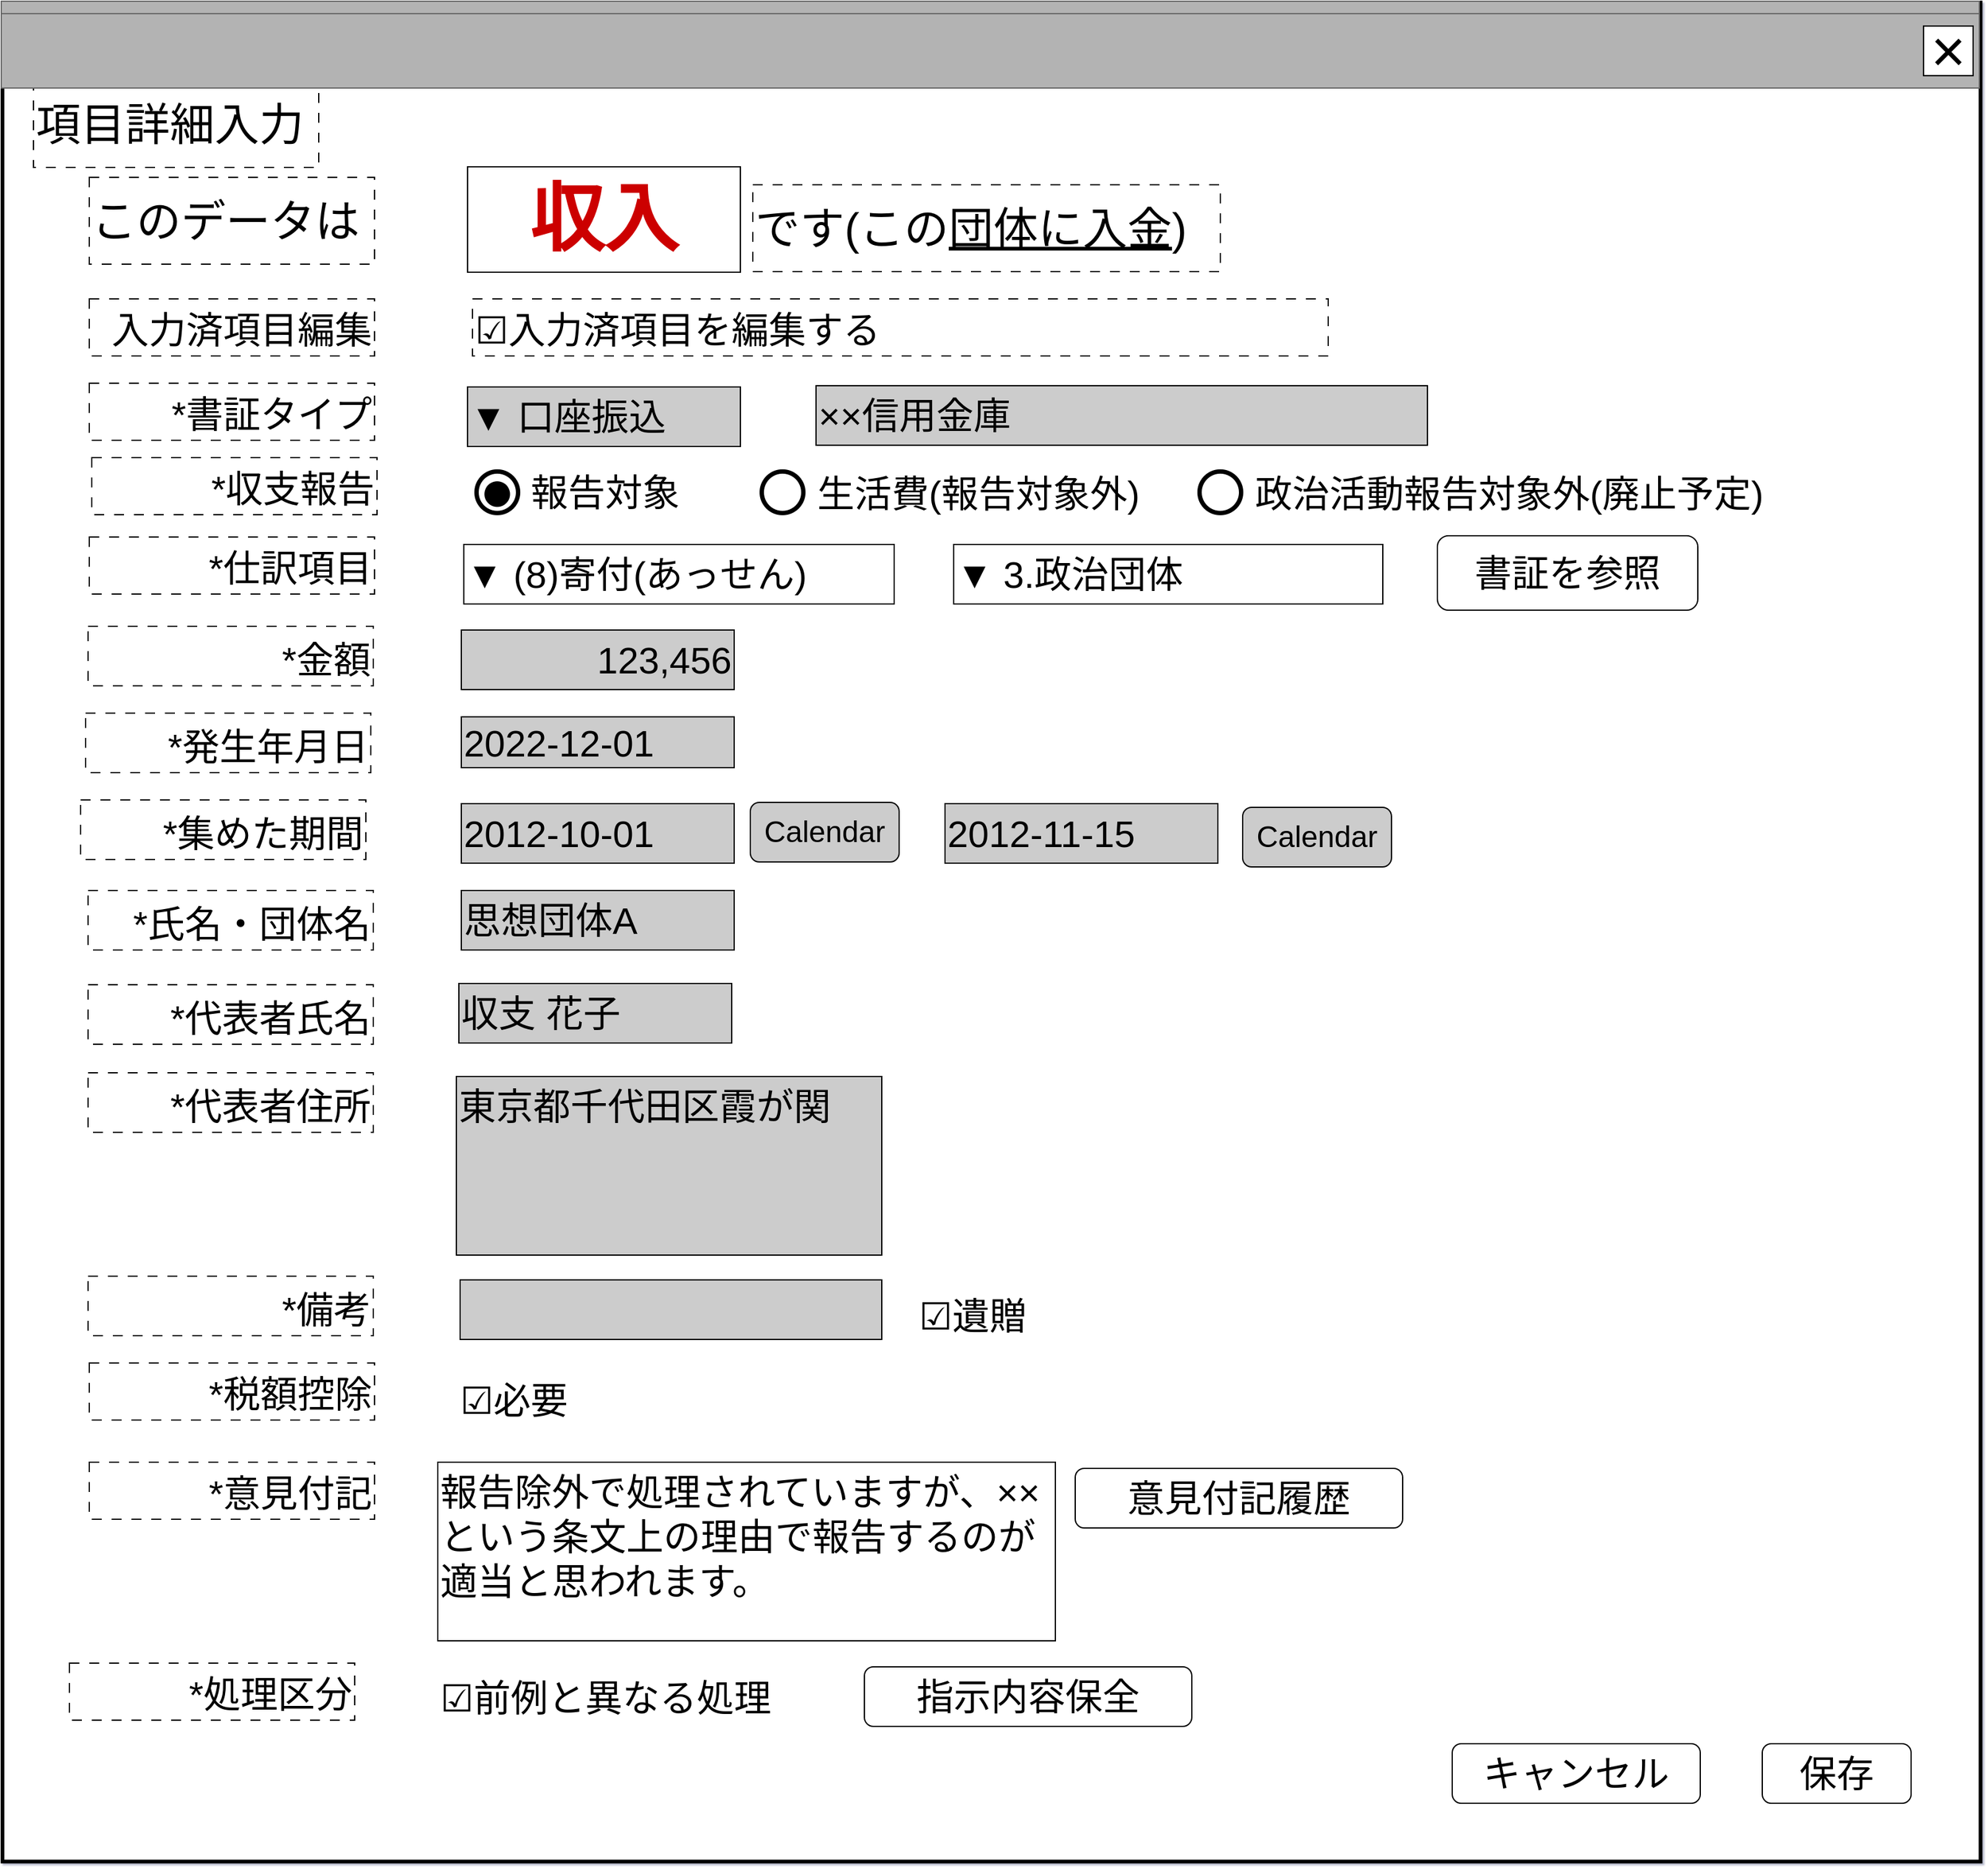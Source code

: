 <mxfile version="23.0.2" type="device">
  <diagram name="ページ1" id="LE8fIzdrHe0wcv1LTvfw">
    <mxGraphModel dx="2474" dy="1480" grid="1" gridSize="10" guides="1" tooltips="1" connect="1" arrows="1" fold="1" page="1" pageScale="1" pageWidth="1600" pageHeight="1200" math="0" shadow="1">
      <root>
        <mxCell id="0" />
        <mxCell id="cFaB45KztUIKXS-_cTrr-4" value="背景" style="locked=1;" parent="0" visible="0" />
        <mxCell id="cFaB45KztUIKXS-_cTrr-5" value="" style="rounded=0;whiteSpace=wrap;html=1;strokeWidth=3;" parent="cFaB45KztUIKXS-_cTrr-4" vertex="1">
          <mxGeometry x="1" y="1" width="1595" height="1180" as="geometry" />
        </mxCell>
        <mxCell id="cFaB45KztUIKXS-_cTrr-6" value="" style="rounded=0;whiteSpace=wrap;html=1;fillColor=#B3B3B3;fontColor=#333333;strokeColor=#666666;" parent="cFaB45KztUIKXS-_cTrr-4" vertex="1">
          <mxGeometry width="1595" height="60" as="geometry" />
        </mxCell>
        <mxCell id="cFaB45KztUIKXS-_cTrr-7" value="&lt;font style=&quot;font-size: 48px;&quot;&gt;×&lt;/font&gt;" style="rounded=0;whiteSpace=wrap;html=1;" parent="cFaB45KztUIKXS-_cTrr-4" vertex="1">
          <mxGeometry x="1550" y="10" width="40" height="40" as="geometry" />
        </mxCell>
        <mxCell id="cFaB45KztUIKXS-_cTrr-8" value="" style="rounded=0;whiteSpace=wrap;html=1;" parent="cFaB45KztUIKXS-_cTrr-4" vertex="1">
          <mxGeometry x="830" y="670" width="120" height="60" as="geometry" />
        </mxCell>
        <mxCell id="cFaB45KztUIKXS-_cTrr-9" value="ウインドウ" style="locked=1;" parent="0" />
        <mxCell id="cFaB45KztUIKXS-_cTrr-10" value="" style="rounded=0;whiteSpace=wrap;html=1;strokeWidth=3;" parent="cFaB45KztUIKXS-_cTrr-9" vertex="1">
          <mxGeometry x="1" y="1" width="1595" height="1499" as="geometry" />
        </mxCell>
        <mxCell id="cFaB45KztUIKXS-_cTrr-11" value="" style="rounded=0;whiteSpace=wrap;html=1;fillColor=#B3B3B3;fontColor=#333333;strokeColor=#666666;" parent="cFaB45KztUIKXS-_cTrr-9" vertex="1">
          <mxGeometry width="1595" height="60" as="geometry" />
        </mxCell>
        <mxCell id="cFaB45KztUIKXS-_cTrr-12" value="&lt;font style=&quot;font-size: 48px;&quot;&gt;×&lt;/font&gt;" style="rounded=0;whiteSpace=wrap;html=1;" parent="cFaB45KztUIKXS-_cTrr-9" vertex="1">
          <mxGeometry x="1550" y="10" width="40" height="40" as="geometry" />
        </mxCell>
        <mxCell id="cFaB45KztUIKXS-_cTrr-14" value="画面" style="" parent="0" />
        <mxCell id="bkQitDRXs5g6DSLi2g_j-0" value="&lt;font style=&quot;font-size: 30px;&quot;&gt;書証を参照&lt;/font&gt;" style="rounded=1;whiteSpace=wrap;html=1;" parent="cFaB45KztUIKXS-_cTrr-14" vertex="1">
          <mxGeometry x="1158" y="431" width="210" height="60" as="geometry" />
        </mxCell>
        <mxCell id="bkQitDRXs5g6DSLi2g_j-1" value="&lt;div style=&quot;&quot;&gt;&lt;span style=&quot;background-color: initial;&quot;&gt;&lt;font style=&quot;font-size: 30px;&quot;&gt;123,456&lt;/font&gt;&lt;/span&gt;&lt;/div&gt;" style="rounded=0;whiteSpace=wrap;html=1;align=right;fillColor=#CCCCCC;" parent="cFaB45KztUIKXS-_cTrr-14" vertex="1">
          <mxGeometry x="371" y="507" width="220" height="48" as="geometry" />
        </mxCell>
        <mxCell id="bkQitDRXs5g6DSLi2g_j-2" value="&lt;div style=&quot;&quot;&gt;&lt;span style=&quot;background-color: initial;&quot;&gt;&lt;font style=&quot;font-size: 30px;&quot;&gt;*金額&lt;/font&gt;&lt;/span&gt;&lt;/div&gt;" style="rounded=0;whiteSpace=wrap;html=1;align=right;dashed=1;dashPattern=8 8;verticalAlign=bottom;" parent="cFaB45KztUIKXS-_cTrr-14" vertex="1">
          <mxGeometry x="70" y="504" width="230" height="48" as="geometry" />
        </mxCell>
        <mxCell id="bkQitDRXs5g6DSLi2g_j-4" value="&lt;div style=&quot;&quot;&gt;&lt;font style=&quot;font-size: 30px;&quot;&gt;*収支報告&lt;/font&gt;&lt;/div&gt;" style="rounded=0;whiteSpace=wrap;html=1;align=right;dashed=1;dashPattern=8 8;verticalAlign=bottom;" parent="cFaB45KztUIKXS-_cTrr-14" vertex="1">
          <mxGeometry x="73" y="368" width="230" height="46" as="geometry" />
        </mxCell>
        <mxCell id="bkQitDRXs5g6DSLi2g_j-5" value="&lt;div style=&quot;&quot;&gt;&lt;span style=&quot;background-color: initial;&quot;&gt;&lt;font style=&quot;font-size: 30px;&quot;&gt;思想団体A&lt;/font&gt;&lt;/span&gt;&lt;/div&gt;" style="rounded=0;whiteSpace=wrap;html=1;align=left;fillColor=#CCCCCC;" parent="cFaB45KztUIKXS-_cTrr-14" vertex="1">
          <mxGeometry x="371" y="717" width="220" height="48" as="geometry" />
        </mxCell>
        <mxCell id="bkQitDRXs5g6DSLi2g_j-6" value="&lt;div style=&quot;font-size: 30px;&quot;&gt;&lt;span style=&quot;background-color: initial;&quot;&gt;*氏名・&lt;/span&gt;&lt;span style=&quot;background-color: initial;&quot;&gt;団体名&lt;/span&gt;&lt;/div&gt;" style="rounded=0;whiteSpace=wrap;html=1;align=right;dashed=1;dashPattern=8 8;verticalAlign=bottom;" parent="cFaB45KztUIKXS-_cTrr-14" vertex="1">
          <mxGeometry x="70" y="717" width="230" height="48" as="geometry" />
        </mxCell>
        <mxCell id="bkQitDRXs5g6DSLi2g_j-8" value="&lt;div style=&quot;&quot;&gt;&lt;span style=&quot;font-size: 36px;&quot;&gt;このデータは&lt;/span&gt;&lt;/div&gt;" style="rounded=0;whiteSpace=wrap;html=1;align=left;dashed=1;dashPattern=8 8;" parent="cFaB45KztUIKXS-_cTrr-14" vertex="1">
          <mxGeometry x="71" y="142" width="230" height="70" as="geometry" />
        </mxCell>
        <mxCell id="bkQitDRXs5g6DSLi2g_j-9" value="&lt;font style=&quot;font-size: 60px;&quot; color=&quot;#cc0000&quot;&gt;&lt;b&gt;収入&lt;/b&gt;&lt;/font&gt;" style="rounded=0;whiteSpace=wrap;html=1;align=center;verticalAlign=middle;" parent="cFaB45KztUIKXS-_cTrr-14" vertex="1">
          <mxGeometry x="376" y="133.5" width="220" height="85" as="geometry" />
        </mxCell>
        <mxCell id="bkQitDRXs5g6DSLi2g_j-10" value="&lt;div style=&quot;&quot;&gt;&lt;span style=&quot;font-size: 36px;&quot;&gt;です(この&lt;u&gt;団体に入金&lt;/u&gt;)&lt;/span&gt;&lt;/div&gt;" style="rounded=0;whiteSpace=wrap;html=1;align=left;dashed=1;dashPattern=8 8;" parent="cFaB45KztUIKXS-_cTrr-14" vertex="1">
          <mxGeometry x="606" y="148" width="377" height="70" as="geometry" />
        </mxCell>
        <mxCell id="bkQitDRXs5g6DSLi2g_j-16" value="&lt;font style=&quot;font-size: 30px;&quot;&gt;*書証タイプ&lt;/font&gt;" style="rounded=0;whiteSpace=wrap;html=1;align=right;dashed=1;dashPattern=8 8;verticalAlign=bottom;" parent="cFaB45KztUIKXS-_cTrr-14" vertex="1">
          <mxGeometry x="71" y="308" width="230" height="46" as="geometry" />
        </mxCell>
        <mxCell id="bkQitDRXs5g6DSLi2g_j-17" value="&lt;div style=&quot;&quot;&gt;&lt;font style=&quot;font-size: 30px;&quot;&gt;▼ 口座振込&lt;/font&gt;&lt;/div&gt;" style="rounded=0;whiteSpace=wrap;html=1;align=left;fillColor=#CCCCCC;" parent="cFaB45KztUIKXS-_cTrr-14" vertex="1">
          <mxGeometry x="376" y="311" width="220" height="48" as="geometry" />
        </mxCell>
        <mxCell id="bkQitDRXs5g6DSLi2g_j-18" value="&lt;div style=&quot;&quot;&gt;&lt;span style=&quot;background-color: initial;&quot;&gt;&lt;font style=&quot;font-size: 30px;&quot;&gt;収支 花子&lt;/font&gt;&lt;/span&gt;&lt;/div&gt;" style="rounded=0;whiteSpace=wrap;html=1;align=left;fillColor=#CCCCCC;" parent="cFaB45KztUIKXS-_cTrr-14" vertex="1">
          <mxGeometry x="369" y="792" width="220" height="48" as="geometry" />
        </mxCell>
        <mxCell id="bkQitDRXs5g6DSLi2g_j-19" value="&lt;div style=&quot;&quot;&gt;&lt;span style=&quot;background-color: initial;&quot;&gt;&lt;font style=&quot;font-size: 30px;&quot;&gt;*代表者氏名&lt;/font&gt;&lt;/span&gt;&lt;/div&gt;" style="rounded=0;whiteSpace=wrap;html=1;align=right;dashed=1;dashPattern=8 8;verticalAlign=bottom;" parent="cFaB45KztUIKXS-_cTrr-14" vertex="1">
          <mxGeometry x="70" y="793" width="230" height="48" as="geometry" />
        </mxCell>
        <mxCell id="bkQitDRXs5g6DSLi2g_j-20" value="&lt;div style=&quot;&quot;&gt;&lt;span style=&quot;background-color: initial;&quot;&gt;&lt;font style=&quot;font-size: 30px;&quot;&gt;東京都千代田区霞が関&lt;/font&gt;&lt;/span&gt;&lt;/div&gt;" style="rounded=0;whiteSpace=wrap;html=1;align=left;verticalAlign=top;fillColor=#CCCCCC;" parent="cFaB45KztUIKXS-_cTrr-14" vertex="1">
          <mxGeometry x="367" y="867" width="343" height="144" as="geometry" />
        </mxCell>
        <mxCell id="bkQitDRXs5g6DSLi2g_j-21" value="&lt;div style=&quot;&quot;&gt;&lt;font style=&quot;font-size: 30px;&quot;&gt;*代表者住所&lt;/font&gt;&lt;/div&gt;" style="rounded=0;whiteSpace=wrap;html=1;align=right;dashed=1;dashPattern=8 8;verticalAlign=bottom;" parent="cFaB45KztUIKXS-_cTrr-14" vertex="1">
          <mxGeometry x="70" y="864" width="230" height="48" as="geometry" />
        </mxCell>
        <mxCell id="bkQitDRXs5g6DSLi2g_j-22" value="&lt;font style=&quot;font-size: 84px;&quot;&gt;○&lt;/font&gt;" style="text;html=1;strokeColor=none;fillColor=none;align=center;verticalAlign=middle;whiteSpace=wrap;rounded=0;fontSize=60;" parent="cFaB45KztUIKXS-_cTrr-14" vertex="1">
          <mxGeometry x="370" y="377" width="60" height="30" as="geometry" />
        </mxCell>
        <mxCell id="bkQitDRXs5g6DSLi2g_j-23" value="&lt;font style=&quot;font-size: 48px;&quot;&gt;●&lt;/font&gt;" style="text;html=1;strokeColor=none;fillColor=none;align=center;verticalAlign=middle;whiteSpace=wrap;rounded=0;fontSize=48;" parent="cFaB45KztUIKXS-_cTrr-14" vertex="1">
          <mxGeometry x="370" y="379" width="60" height="30" as="geometry" />
        </mxCell>
        <mxCell id="bkQitDRXs5g6DSLi2g_j-24" value="&lt;font style=&quot;font-size: 30px;&quot;&gt;報告対象&lt;/font&gt;" style="text;html=1;strokeColor=none;fillColor=none;align=left;verticalAlign=middle;whiteSpace=wrap;rounded=0;" parent="cFaB45KztUIKXS-_cTrr-14" vertex="1">
          <mxGeometry x="425" y="366" width="275" height="60" as="geometry" />
        </mxCell>
        <mxCell id="bkQitDRXs5g6DSLi2g_j-25" value="&lt;font style=&quot;font-size: 84px;&quot;&gt;○&lt;/font&gt;" style="text;html=1;strokeColor=none;fillColor=none;align=center;verticalAlign=middle;whiteSpace=wrap;rounded=0;fontSize=60;" parent="cFaB45KztUIKXS-_cTrr-14" vertex="1">
          <mxGeometry x="600" y="377" width="60" height="30" as="geometry" />
        </mxCell>
        <mxCell id="bkQitDRXs5g6DSLi2g_j-27" value="&lt;font style=&quot;font-size: 30px;&quot;&gt;生活費(報告対象外)&lt;/font&gt;" style="text;html=1;strokeColor=none;fillColor=none;align=left;verticalAlign=middle;whiteSpace=wrap;rounded=0;" parent="cFaB45KztUIKXS-_cTrr-14" vertex="1">
          <mxGeometry x="656" y="367" width="275" height="60" as="geometry" />
        </mxCell>
        <mxCell id="bkQitDRXs5g6DSLi2g_j-28" value="&lt;font style=&quot;font-size: 30px;&quot;&gt;*仕訳項目&lt;/font&gt;" style="rounded=0;whiteSpace=wrap;html=1;align=right;dashed=1;dashPattern=8 8;verticalAlign=bottom;" parent="cFaB45KztUIKXS-_cTrr-14" vertex="1">
          <mxGeometry x="71" y="432" width="230" height="46" as="geometry" />
        </mxCell>
        <mxCell id="bkQitDRXs5g6DSLi2g_j-29" value="&lt;div style=&quot;&quot;&gt;&lt;font style=&quot;font-size: 30px;&quot;&gt;▼ (8)寄付(あっせん)&lt;/font&gt;&lt;/div&gt;" style="rounded=0;whiteSpace=wrap;html=1;align=left;" parent="cFaB45KztUIKXS-_cTrr-14" vertex="1">
          <mxGeometry x="373" y="438" width="347" height="48" as="geometry" />
        </mxCell>
        <mxCell id="bkQitDRXs5g6DSLi2g_j-30" value="&lt;div style=&quot;&quot;&gt;&lt;font style=&quot;font-size: 30px;&quot;&gt;▼ 3.政治団体&lt;/font&gt;&lt;/div&gt;" style="rounded=0;whiteSpace=wrap;html=1;align=left;" parent="cFaB45KztUIKXS-_cTrr-14" vertex="1">
          <mxGeometry x="768" y="438" width="346" height="48" as="geometry" />
        </mxCell>
        <mxCell id="bkQitDRXs5g6DSLi2g_j-32" value="&lt;div style=&quot;&quot;&gt;&lt;span style=&quot;background-color: initial;&quot;&gt;&lt;font style=&quot;font-size: 30px;&quot;&gt;2022-12-01&lt;/font&gt;&lt;/span&gt;&lt;/div&gt;" style="rounded=0;whiteSpace=wrap;html=1;align=left;fillColor=#CCCCCC;" parent="cFaB45KztUIKXS-_cTrr-14" vertex="1">
          <mxGeometry x="371" y="577" width="220" height="41" as="geometry" />
        </mxCell>
        <mxCell id="bkQitDRXs5g6DSLi2g_j-33" value="&lt;div style=&quot;&quot;&gt;&lt;font style=&quot;font-size: 30px;&quot;&gt;*発生年月日&lt;/font&gt;&lt;/div&gt;" style="rounded=0;whiteSpace=wrap;html=1;align=right;dashed=1;dashPattern=8 8;verticalAlign=bottom;" parent="cFaB45KztUIKXS-_cTrr-14" vertex="1">
          <mxGeometry x="68" y="574" width="230" height="48" as="geometry" />
        </mxCell>
        <mxCell id="bkQitDRXs5g6DSLi2g_j-34" value="&lt;div style=&quot;&quot;&gt;&lt;br&gt;&lt;/div&gt;" style="rounded=0;whiteSpace=wrap;html=1;align=left;verticalAlign=top;fillColor=#CCCCCC;" parent="cFaB45KztUIKXS-_cTrr-14" vertex="1">
          <mxGeometry x="370" y="1031" width="340" height="48" as="geometry" />
        </mxCell>
        <mxCell id="bkQitDRXs5g6DSLi2g_j-35" value="&lt;font style=&quot;font-size: 30px;&quot;&gt;*備考&lt;/font&gt;" style="rounded=0;whiteSpace=wrap;html=1;align=right;dashed=1;dashPattern=8 8;verticalAlign=bottom;" parent="cFaB45KztUIKXS-_cTrr-14" vertex="1">
          <mxGeometry x="70" y="1028" width="230" height="48" as="geometry" />
        </mxCell>
        <mxCell id="bkQitDRXs5g6DSLi2g_j-36" value="&lt;font style=&quot;font-size: 30px;&quot;&gt;☑遺贈&lt;/font&gt;" style="text;html=1;strokeColor=none;fillColor=none;align=left;verticalAlign=middle;whiteSpace=wrap;rounded=0;" parent="cFaB45KztUIKXS-_cTrr-14" vertex="1">
          <mxGeometry x="738" y="1045" width="180" height="30" as="geometry" />
        </mxCell>
        <mxCell id="bkQitDRXs5g6DSLi2g_j-38" value="&lt;div style=&quot;&quot;&gt;&lt;span style=&quot;font-size: 30px;&quot;&gt;*集めた期間&lt;/span&gt;&lt;/div&gt;" style="rounded=0;whiteSpace=wrap;html=1;align=right;dashed=1;dashPattern=8 8;verticalAlign=bottom;" parent="cFaB45KztUIKXS-_cTrr-14" vertex="1">
          <mxGeometry x="64" y="644" width="230" height="48" as="geometry" />
        </mxCell>
        <mxCell id="bkQitDRXs5g6DSLi2g_j-39" value="&lt;div style=&quot;&quot;&gt;&lt;span style=&quot;background-color: initial;&quot;&gt;&lt;font style=&quot;font-size: 30px;&quot;&gt;2012-10-01&lt;/font&gt;&lt;/span&gt;&lt;/div&gt;" style="rounded=0;whiteSpace=wrap;html=1;align=left;fillColor=#CCCCCC;" parent="cFaB45KztUIKXS-_cTrr-14" vertex="1">
          <mxGeometry x="371" y="647" width="220" height="48" as="geometry" />
        </mxCell>
        <mxCell id="bkQitDRXs5g6DSLi2g_j-40" value="&lt;div style=&quot;&quot;&gt;&lt;span style=&quot;background-color: initial;&quot;&gt;&lt;font style=&quot;font-size: 30px;&quot;&gt;2012-11-15&lt;/font&gt;&lt;/span&gt;&lt;/div&gt;" style="rounded=0;whiteSpace=wrap;html=1;align=left;fillColor=#CCCCCC;" parent="cFaB45KztUIKXS-_cTrr-14" vertex="1">
          <mxGeometry x="761" y="647" width="220" height="48" as="geometry" />
        </mxCell>
        <mxCell id="bkQitDRXs5g6DSLi2g_j-42" value="&lt;span style=&quot;font-size: 24px;&quot;&gt;Calendar&lt;/span&gt;" style="rounded=1;whiteSpace=wrap;html=1;fillColor=#CCCCCC;" parent="cFaB45KztUIKXS-_cTrr-14" vertex="1">
          <mxGeometry x="604" y="646" width="120" height="48" as="geometry" />
        </mxCell>
        <mxCell id="bkQitDRXs5g6DSLi2g_j-43" value="&lt;span style=&quot;font-size: 24px;&quot;&gt;Calendar&lt;/span&gt;" style="rounded=1;whiteSpace=wrap;html=1;fillColor=#CCCCCC;" parent="cFaB45KztUIKXS-_cTrr-14" vertex="1">
          <mxGeometry x="1001" y="650" width="120" height="48" as="geometry" />
        </mxCell>
        <mxCell id="bkQitDRXs5g6DSLi2g_j-45" value="&lt;font style=&quot;font-size: 30px;&quot;&gt;*税額控除&lt;/font&gt;" style="rounded=0;whiteSpace=wrap;html=1;align=right;dashed=1;dashPattern=8 8;verticalAlign=bottom;" parent="cFaB45KztUIKXS-_cTrr-14" vertex="1">
          <mxGeometry x="71" y="1098" width="230" height="46" as="geometry" />
        </mxCell>
        <mxCell id="bkQitDRXs5g6DSLi2g_j-47" value="&lt;font style=&quot;font-size: 30px;&quot;&gt;☑必要&lt;/font&gt;" style="text;html=1;strokeColor=none;fillColor=none;align=left;verticalAlign=middle;whiteSpace=wrap;rounded=0;" parent="cFaB45KztUIKXS-_cTrr-14" vertex="1">
          <mxGeometry x="368" y="1113" width="180" height="30" as="geometry" />
        </mxCell>
        <mxCell id="bkQitDRXs5g6DSLi2g_j-117" value="&lt;span style=&quot;font-size: 36px;&quot;&gt;項目詳細入力&lt;/span&gt;" style="rounded=0;whiteSpace=wrap;html=1;align=left;dashed=1;dashPattern=8 8;" parent="cFaB45KztUIKXS-_cTrr-14" vertex="1">
          <mxGeometry x="26" y="64" width="230" height="70" as="geometry" />
        </mxCell>
        <mxCell id="bkQitDRXs5g6DSLi2g_j-118" value="&lt;font style=&quot;font-size: 30px;&quot;&gt;保存&lt;/font&gt;" style="rounded=1;whiteSpace=wrap;html=1;" parent="cFaB45KztUIKXS-_cTrr-14" vertex="1">
          <mxGeometry x="1420" y="1405" width="120" height="48" as="geometry" />
        </mxCell>
        <mxCell id="bkQitDRXs5g6DSLi2g_j-121" value="" style="rounded=0;whiteSpace=wrap;html=1;fillColor=#B3B3B3;fontColor=#333333;strokeColor=#666666;" parent="cFaB45KztUIKXS-_cTrr-14" vertex="1">
          <mxGeometry y="10" width="1595" height="60" as="geometry" />
        </mxCell>
        <mxCell id="bkQitDRXs5g6DSLi2g_j-122" value="&lt;font style=&quot;font-size: 48px;&quot;&gt;×&lt;/font&gt;" style="rounded=0;whiteSpace=wrap;html=1;" parent="cFaB45KztUIKXS-_cTrr-14" vertex="1">
          <mxGeometry x="1550" y="20" width="40" height="40" as="geometry" />
        </mxCell>
        <mxCell id="_eCC-YQtC-nGNel2I9ut-0" value="&lt;span style=&quot;font-size: 30px;&quot;&gt;報告除外で処理されていますが、××という条文上の理由で報告するのが適当と思われます。&lt;/span&gt;" style="rounded=0;whiteSpace=wrap;html=1;align=left;verticalAlign=top;fillColor=#FFFFFF;" parent="cFaB45KztUIKXS-_cTrr-14" vertex="1">
          <mxGeometry x="352" y="1178" width="498" height="144" as="geometry" />
        </mxCell>
        <mxCell id="_eCC-YQtC-nGNel2I9ut-1" value="&lt;span style=&quot;font-size: 30px;&quot;&gt;意見付記履歴&lt;/span&gt;" style="rounded=1;whiteSpace=wrap;html=1;" parent="cFaB45KztUIKXS-_cTrr-14" vertex="1">
          <mxGeometry x="866" y="1183" width="264" height="48" as="geometry" />
        </mxCell>
        <mxCell id="iyJBz5RghbY5vBhRCDR4-0" value="&lt;span style=&quot;font-size: 30px;&quot;&gt;××信用金庫&lt;/span&gt;" style="rounded=0;whiteSpace=wrap;html=1;align=left;fillColor=#CCCCCC;" parent="cFaB45KztUIKXS-_cTrr-14" vertex="1">
          <mxGeometry x="657" y="310" width="493" height="48" as="geometry" />
        </mxCell>
        <mxCell id="aHx8czQyFe49zxoXzksR-0" value="&lt;font style=&quot;font-size: 84px;&quot;&gt;○&lt;/font&gt;" style="text;html=1;strokeColor=none;fillColor=none;align=center;verticalAlign=middle;whiteSpace=wrap;rounded=0;fontSize=60;" parent="cFaB45KztUIKXS-_cTrr-14" vertex="1">
          <mxGeometry x="953" y="377" width="60" height="30" as="geometry" />
        </mxCell>
        <mxCell id="aHx8czQyFe49zxoXzksR-1" value="&lt;font style=&quot;font-size: 30px;&quot;&gt;政治活動報告対象外(廃止予定)&lt;/font&gt;" style="text;html=1;strokeColor=none;fillColor=none;align=left;verticalAlign=middle;whiteSpace=wrap;rounded=0;" parent="cFaB45KztUIKXS-_cTrr-14" vertex="1">
          <mxGeometry x="1009" y="367" width="511" height="60" as="geometry" />
        </mxCell>
        <mxCell id="aHx8czQyFe49zxoXzksR-2" value="&lt;font style=&quot;font-size: 30px;&quot;&gt;*意見付記&lt;/font&gt;" style="rounded=0;whiteSpace=wrap;html=1;align=right;dashed=1;dashPattern=8 8;verticalAlign=bottom;" parent="cFaB45KztUIKXS-_cTrr-14" vertex="1">
          <mxGeometry x="71" y="1178" width="230" height="46" as="geometry" />
        </mxCell>
        <mxCell id="aHx8czQyFe49zxoXzksR-4" value="&lt;font style=&quot;font-size: 30px;&quot;&gt;キャンセル&lt;/font&gt;" style="rounded=1;whiteSpace=wrap;html=1;" parent="cFaB45KztUIKXS-_cTrr-14" vertex="1">
          <mxGeometry x="1170" y="1405" width="200" height="48" as="geometry" />
        </mxCell>
        <mxCell id="GrZ_Pg3M6HAm1sigon2y-0" value="&lt;font style=&quot;font-size: 30px;&quot;&gt;*処理区分&lt;/font&gt;" style="rounded=0;whiteSpace=wrap;html=1;align=right;dashed=1;dashPattern=8 8;verticalAlign=bottom;" parent="cFaB45KztUIKXS-_cTrr-14" vertex="1">
          <mxGeometry x="55" y="1340" width="230" height="46" as="geometry" />
        </mxCell>
        <mxCell id="GrZ_Pg3M6HAm1sigon2y-1" value="&lt;font style=&quot;font-size: 30px;&quot;&gt;☑前例と異なる処理&lt;/font&gt;" style="text;html=1;strokeColor=none;fillColor=none;align=left;verticalAlign=middle;whiteSpace=wrap;rounded=0;" parent="cFaB45KztUIKXS-_cTrr-14" vertex="1">
          <mxGeometry x="352" y="1353" width="408" height="30" as="geometry" />
        </mxCell>
        <mxCell id="GrZ_Pg3M6HAm1sigon2y-2" value="&lt;span style=&quot;font-size: 30px;&quot;&gt;指示内容保全&lt;/span&gt;" style="rounded=1;whiteSpace=wrap;html=1;" parent="cFaB45KztUIKXS-_cTrr-14" vertex="1">
          <mxGeometry x="696" y="1343" width="264" height="48" as="geometry" />
        </mxCell>
        <mxCell id="LOe4wirRwo3DXo5MhCyO-0" value="&lt;font style=&quot;font-size: 30px;&quot;&gt;入力済項目編集&lt;/font&gt;" style="rounded=0;whiteSpace=wrap;html=1;align=right;dashed=1;dashPattern=8 8;verticalAlign=bottom;" vertex="1" parent="cFaB45KztUIKXS-_cTrr-14">
          <mxGeometry x="71" y="240" width="230" height="46" as="geometry" />
        </mxCell>
        <mxCell id="LOe4wirRwo3DXo5MhCyO-1" value="&lt;font style=&quot;font-size: 30px;&quot;&gt;&lt;br&gt;☑入力済項目を編集する&lt;/font&gt;" style="rounded=0;whiteSpace=wrap;html=1;align=left;dashed=1;dashPattern=8 8;verticalAlign=bottom;" vertex="1" parent="cFaB45KztUIKXS-_cTrr-14">
          <mxGeometry x="380" y="240" width="690" height="46" as="geometry" />
        </mxCell>
        <mxCell id="bkQitDRXs5g6DSLi2g_j-86" value="振番" style="locked=1;" parent="0" visible="0" />
        <mxCell id="bkQitDRXs5g6DSLi2g_j-87" value="&lt;font size=&quot;1&quot; color=&quot;#cc0000&quot;&gt;&lt;b style=&quot;font-size: 36px;&quot;&gt;(1)&lt;/b&gt;&lt;/font&gt;" style="text;html=1;strokeColor=none;fillColor=none;align=center;verticalAlign=middle;whiteSpace=wrap;rounded=0;" parent="bkQitDRXs5g6DSLi2g_j-86" vertex="1">
          <mxGeometry x="86" y="260" width="60" height="30" as="geometry" />
        </mxCell>
        <mxCell id="bkQitDRXs5g6DSLi2g_j-88" value="&lt;font size=&quot;1&quot; color=&quot;#cc0000&quot;&gt;&lt;b style=&quot;font-size: 36px;&quot;&gt;(2)&lt;/b&gt;&lt;/font&gt;" style="text;html=1;strokeColor=none;fillColor=none;align=center;verticalAlign=middle;whiteSpace=wrap;rounded=0;" parent="bkQitDRXs5g6DSLi2g_j-86" vertex="1">
          <mxGeometry x="314" y="260" width="60" height="30" as="geometry" />
        </mxCell>
        <mxCell id="bkQitDRXs5g6DSLi2g_j-89" value="&lt;font size=&quot;1&quot; color=&quot;#cc0000&quot;&gt;&lt;b style=&quot;font-size: 36px;&quot;&gt;(3)&lt;/b&gt;&lt;/font&gt;" style="text;html=1;strokeColor=none;fillColor=none;align=center;verticalAlign=middle;whiteSpace=wrap;rounded=0;" parent="bkQitDRXs5g6DSLi2g_j-86" vertex="1">
          <mxGeometry x="76" y="330" width="60" height="30" as="geometry" />
        </mxCell>
        <mxCell id="bkQitDRXs5g6DSLi2g_j-90" value="&lt;font size=&quot;1&quot; color=&quot;#cc0000&quot;&gt;&lt;b style=&quot;font-size: 36px;&quot;&gt;(4)&lt;/b&gt;&lt;/font&gt;" style="text;html=1;strokeColor=none;fillColor=none;align=center;verticalAlign=middle;whiteSpace=wrap;rounded=0;" parent="bkQitDRXs5g6DSLi2g_j-86" vertex="1">
          <mxGeometry x="306" y="330" width="60" height="30" as="geometry" />
        </mxCell>
        <mxCell id="bkQitDRXs5g6DSLi2g_j-91" value="&lt;font size=&quot;1&quot; color=&quot;#cc0000&quot;&gt;&lt;b style=&quot;font-size: 36px;&quot;&gt;(5)&lt;/b&gt;&lt;/font&gt;" style="text;html=1;strokeColor=none;fillColor=none;align=center;verticalAlign=middle;whiteSpace=wrap;rounded=0;" parent="bkQitDRXs5g6DSLi2g_j-86" vertex="1">
          <mxGeometry x="76" y="400" width="60" height="30" as="geometry" />
        </mxCell>
        <mxCell id="bkQitDRXs5g6DSLi2g_j-92" value="&lt;font size=&quot;1&quot; color=&quot;#cc0000&quot;&gt;&lt;b style=&quot;font-size: 36px;&quot;&gt;(6)&lt;/b&gt;&lt;/font&gt;" style="text;html=1;strokeColor=none;fillColor=none;align=center;verticalAlign=middle;whiteSpace=wrap;rounded=0;" parent="bkQitDRXs5g6DSLi2g_j-86" vertex="1">
          <mxGeometry x="306" y="390" width="60" height="30" as="geometry" />
        </mxCell>
        <mxCell id="bkQitDRXs5g6DSLi2g_j-93" value="&lt;font size=&quot;1&quot; color=&quot;#cc0000&quot;&gt;&lt;b style=&quot;font-size: 36px;&quot;&gt;(7)&lt;/b&gt;&lt;/font&gt;" style="text;html=1;strokeColor=none;fillColor=none;align=center;verticalAlign=middle;whiteSpace=wrap;rounded=0;" parent="bkQitDRXs5g6DSLi2g_j-86" vertex="1">
          <mxGeometry x="716" y="380" width="60" height="30" as="geometry" />
        </mxCell>
        <mxCell id="bkQitDRXs5g6DSLi2g_j-94" value="&lt;font size=&quot;1&quot; color=&quot;#cc0000&quot;&gt;&lt;b style=&quot;font-size: 36px;&quot;&gt;(8)&lt;/b&gt;&lt;/font&gt;" style="text;html=1;strokeColor=none;fillColor=none;align=center;verticalAlign=middle;whiteSpace=wrap;rounded=0;" parent="bkQitDRXs5g6DSLi2g_j-86" vertex="1">
          <mxGeometry x="76" y="470" width="60" height="30" as="geometry" />
        </mxCell>
        <mxCell id="bkQitDRXs5g6DSLi2g_j-95" value="&lt;font size=&quot;1&quot; color=&quot;#cc0000&quot;&gt;&lt;b style=&quot;font-size: 36px;&quot;&gt;(9)&lt;/b&gt;&lt;/font&gt;" style="text;html=1;strokeColor=none;fillColor=none;align=center;verticalAlign=middle;whiteSpace=wrap;rounded=0;" parent="bkQitDRXs5g6DSLi2g_j-86" vertex="1">
          <mxGeometry x="306" y="470" width="60" height="30" as="geometry" />
        </mxCell>
        <mxCell id="bkQitDRXs5g6DSLi2g_j-96" value="&lt;font size=&quot;1&quot; color=&quot;#cc0000&quot;&gt;&lt;b style=&quot;font-size: 36px;&quot;&gt;(10)&lt;/b&gt;&lt;/font&gt;" style="text;html=1;strokeColor=none;fillColor=none;align=center;verticalAlign=middle;whiteSpace=wrap;rounded=0;" parent="bkQitDRXs5g6DSLi2g_j-86" vertex="1">
          <mxGeometry x="76" y="540" width="60" height="30" as="geometry" />
        </mxCell>
        <mxCell id="bkQitDRXs5g6DSLi2g_j-97" value="&lt;font size=&quot;1&quot; color=&quot;#cc0000&quot;&gt;&lt;b style=&quot;font-size: 36px;&quot;&gt;(11)&lt;/b&gt;&lt;/font&gt;" style="text;html=1;strokeColor=none;fillColor=none;align=center;verticalAlign=middle;whiteSpace=wrap;rounded=0;" parent="bkQitDRXs5g6DSLi2g_j-86" vertex="1">
          <mxGeometry x="306" y="540" width="60" height="30" as="geometry" />
        </mxCell>
        <mxCell id="bkQitDRXs5g6DSLi2g_j-98" value="&lt;font size=&quot;1&quot; color=&quot;#cc0000&quot;&gt;&lt;b style=&quot;font-size: 36px;&quot;&gt;(12)&lt;/b&gt;&lt;/font&gt;" style="text;html=1;strokeColor=none;fillColor=none;align=center;verticalAlign=middle;whiteSpace=wrap;rounded=0;" parent="bkQitDRXs5g6DSLi2g_j-86" vertex="1">
          <mxGeometry x="75" y="610" width="60" height="30" as="geometry" />
        </mxCell>
        <mxCell id="bkQitDRXs5g6DSLi2g_j-99" value="&lt;font size=&quot;1&quot; color=&quot;#cc0000&quot;&gt;&lt;b style=&quot;font-size: 36px;&quot;&gt;(13)&lt;/b&gt;&lt;/font&gt;" style="text;html=1;strokeColor=none;fillColor=none;align=center;verticalAlign=middle;whiteSpace=wrap;rounded=0;" parent="bkQitDRXs5g6DSLi2g_j-86" vertex="1">
          <mxGeometry x="306" y="603" width="60" height="30" as="geometry" />
        </mxCell>
        <mxCell id="bkQitDRXs5g6DSLi2g_j-100" value="&lt;font size=&quot;1&quot; color=&quot;#cc0000&quot;&gt;&lt;b style=&quot;font-size: 36px;&quot;&gt;(14)&lt;/b&gt;&lt;/font&gt;" style="text;html=1;strokeColor=none;fillColor=none;align=center;verticalAlign=middle;whiteSpace=wrap;rounded=0;" parent="bkQitDRXs5g6DSLi2g_j-86" vertex="1">
          <mxGeometry x="716" y="580" width="60" height="30" as="geometry" />
        </mxCell>
        <mxCell id="bkQitDRXs5g6DSLi2g_j-101" value="&lt;font size=&quot;1&quot; color=&quot;#cc0000&quot;&gt;&lt;b style=&quot;font-size: 36px;&quot;&gt;(15)&lt;/b&gt;&lt;/font&gt;" style="text;html=1;strokeColor=none;fillColor=none;align=center;verticalAlign=middle;whiteSpace=wrap;rounded=0;" parent="bkQitDRXs5g6DSLi2g_j-86" vertex="1">
          <mxGeometry x="46" y="680" width="60" height="30" as="geometry" />
        </mxCell>
        <mxCell id="bkQitDRXs5g6DSLi2g_j-102" value="&lt;font size=&quot;1&quot; color=&quot;#cc0000&quot;&gt;&lt;b style=&quot;font-size: 36px;&quot;&gt;(16)&lt;/b&gt;&lt;/font&gt;" style="text;html=1;strokeColor=none;fillColor=none;align=center;verticalAlign=middle;whiteSpace=wrap;rounded=0;" parent="bkQitDRXs5g6DSLi2g_j-86" vertex="1">
          <mxGeometry x="308" y="682" width="60" height="30" as="geometry" />
        </mxCell>
        <mxCell id="bkQitDRXs5g6DSLi2g_j-103" value="&lt;font size=&quot;1&quot; color=&quot;#cc0000&quot;&gt;&lt;b style=&quot;font-size: 36px;&quot;&gt;(17)&lt;/b&gt;&lt;/font&gt;" style="text;html=1;strokeColor=none;fillColor=none;align=center;verticalAlign=middle;whiteSpace=wrap;rounded=0;" parent="bkQitDRXs5g6DSLi2g_j-86" vertex="1">
          <mxGeometry x="66" y="760" width="60" height="30" as="geometry" />
        </mxCell>
        <mxCell id="bkQitDRXs5g6DSLi2g_j-104" value="&lt;font size=&quot;1&quot; color=&quot;#cc0000&quot;&gt;&lt;b style=&quot;font-size: 36px;&quot;&gt;(18)&lt;/b&gt;&lt;/font&gt;" style="text;html=1;strokeColor=none;fillColor=none;align=center;verticalAlign=middle;whiteSpace=wrap;rounded=0;" parent="bkQitDRXs5g6DSLi2g_j-86" vertex="1">
          <mxGeometry x="306" y="760" width="60" height="30" as="geometry" />
        </mxCell>
        <mxCell id="bkQitDRXs5g6DSLi2g_j-105" value="&lt;font size=&quot;1&quot; color=&quot;#cc0000&quot;&gt;&lt;b style=&quot;font-size: 36px;&quot;&gt;(19)&lt;/b&gt;&lt;/font&gt;" style="text;html=1;strokeColor=none;fillColor=none;align=center;verticalAlign=middle;whiteSpace=wrap;rounded=0;" parent="bkQitDRXs5g6DSLi2g_j-86" vertex="1">
          <mxGeometry x="56" y="830" width="60" height="30" as="geometry" />
        </mxCell>
        <mxCell id="bkQitDRXs5g6DSLi2g_j-106" value="&lt;font size=&quot;1&quot; color=&quot;#cc0000&quot;&gt;&lt;b style=&quot;font-size: 36px;&quot;&gt;(20)&lt;/b&gt;&lt;/font&gt;" style="text;html=1;strokeColor=none;fillColor=none;align=center;verticalAlign=middle;whiteSpace=wrap;rounded=0;" parent="bkQitDRXs5g6DSLi2g_j-86" vertex="1">
          <mxGeometry x="296" y="830" width="60" height="30" as="geometry" />
        </mxCell>
        <mxCell id="bkQitDRXs5g6DSLi2g_j-107" value="&lt;font size=&quot;1&quot; color=&quot;#cc0000&quot;&gt;&lt;b style=&quot;font-size: 36px;&quot;&gt;(21)&lt;/b&gt;&lt;/font&gt;" style="text;html=1;strokeColor=none;fillColor=none;align=center;verticalAlign=middle;whiteSpace=wrap;rounded=0;" parent="bkQitDRXs5g6DSLi2g_j-86" vertex="1">
          <mxGeometry x="56" y="990" width="60" height="30" as="geometry" />
        </mxCell>
        <mxCell id="bkQitDRXs5g6DSLi2g_j-108" value="&lt;font size=&quot;1&quot; color=&quot;#cc0000&quot;&gt;&lt;b style=&quot;font-size: 36px;&quot;&gt;(22)&lt;/b&gt;&lt;/font&gt;" style="text;html=1;strokeColor=none;fillColor=none;align=center;verticalAlign=middle;whiteSpace=wrap;rounded=0;" parent="bkQitDRXs5g6DSLi2g_j-86" vertex="1">
          <mxGeometry x="306" y="990" width="60" height="30" as="geometry" />
        </mxCell>
        <mxCell id="bkQitDRXs5g6DSLi2g_j-109" value="&lt;font size=&quot;1&quot; color=&quot;#cc0000&quot;&gt;&lt;b style=&quot;font-size: 36px;&quot;&gt;(23)&lt;/b&gt;&lt;/font&gt;" style="text;html=1;strokeColor=none;fillColor=none;align=center;verticalAlign=middle;whiteSpace=wrap;rounded=0;" parent="bkQitDRXs5g6DSLi2g_j-86" vertex="1">
          <mxGeometry x="716" y="960" width="60" height="30" as="geometry" />
        </mxCell>
        <mxCell id="bkQitDRXs5g6DSLi2g_j-110" value="&lt;font size=&quot;1&quot; color=&quot;#cc0000&quot;&gt;&lt;b style=&quot;font-size: 36px;&quot;&gt;(24)&lt;/b&gt;&lt;/font&gt;" style="text;html=1;strokeColor=none;fillColor=none;align=center;verticalAlign=middle;whiteSpace=wrap;rounded=0;" parent="bkQitDRXs5g6DSLi2g_j-86" vertex="1">
          <mxGeometry x="56" y="1060" width="60" height="30" as="geometry" />
        </mxCell>
        <mxCell id="bkQitDRXs5g6DSLi2g_j-111" value="&lt;font size=&quot;1&quot; color=&quot;#cc0000&quot;&gt;&lt;b style=&quot;font-size: 36px;&quot;&gt;(25)&lt;/b&gt;&lt;/font&gt;" style="text;html=1;strokeColor=none;fillColor=none;align=center;verticalAlign=middle;whiteSpace=wrap;rounded=0;" parent="bkQitDRXs5g6DSLi2g_j-86" vertex="1">
          <mxGeometry x="310" y="1060" width="60" height="30" as="geometry" />
        </mxCell>
        <mxCell id="bkQitDRXs5g6DSLi2g_j-114" style="edgeStyle=orthogonalEdgeStyle;rounded=0;orthogonalLoop=1;jettySize=auto;html=1;exitX=0.5;exitY=1;exitDx=0;exitDy=0;entryX=0.507;entryY=0.667;entryDx=0;entryDy=0;entryPerimeter=0;" parent="bkQitDRXs5g6DSLi2g_j-86" source="bkQitDRXs5g6DSLi2g_j-90" target="bkQitDRXs5g6DSLi2g_j-90" edge="1">
          <mxGeometry relative="1" as="geometry" />
        </mxCell>
        <mxCell id="bkQitDRXs5g6DSLi2g_j-116" style="edgeStyle=orthogonalEdgeStyle;rounded=0;orthogonalLoop=1;jettySize=auto;html=1;exitX=0.75;exitY=0;exitDx=0;exitDy=0;entryX=0.5;entryY=0;entryDx=0;entryDy=0;" parent="bkQitDRXs5g6DSLi2g_j-86" source="bkQitDRXs5g6DSLi2g_j-97" target="bkQitDRXs5g6DSLi2g_j-97" edge="1">
          <mxGeometry relative="1" as="geometry" />
        </mxCell>
        <mxCell id="iyJBz5RghbY5vBhRCDR4-2" value="&lt;font size=&quot;1&quot; color=&quot;#cc0000&quot;&gt;&lt;b style=&quot;font-size: 36px;&quot;&gt;(26)&lt;/b&gt;&lt;/font&gt;" style="text;html=1;strokeColor=none;fillColor=none;align=center;verticalAlign=middle;whiteSpace=wrap;rounded=0;" parent="bkQitDRXs5g6DSLi2g_j-86" vertex="1">
          <mxGeometry x="476" y="1110" width="60" height="30" as="geometry" />
        </mxCell>
        <mxCell id="iyJBz5RghbY5vBhRCDR4-3" value="&lt;font size=&quot;1&quot; color=&quot;#cc0000&quot;&gt;&lt;b style=&quot;font-size: 36px;&quot;&gt;(27)&lt;/b&gt;&lt;/font&gt;" style="text;html=1;strokeColor=none;fillColor=none;align=center;verticalAlign=middle;whiteSpace=wrap;rounded=0;" parent="bkQitDRXs5g6DSLi2g_j-86" vertex="1">
          <mxGeometry x="907" y="900" width="60" height="30" as="geometry" />
        </mxCell>
        <mxCell id="iyJBz5RghbY5vBhRCDR4-4" value="&lt;font size=&quot;1&quot; color=&quot;#cc0000&quot;&gt;&lt;b style=&quot;font-size: 36px;&quot;&gt;(28)&lt;/b&gt;&lt;/font&gt;" style="text;html=1;strokeColor=none;fillColor=none;align=center;verticalAlign=middle;whiteSpace=wrap;rounded=0;" parent="bkQitDRXs5g6DSLi2g_j-86" vertex="1">
          <mxGeometry x="907" y="960" width="60" height="30" as="geometry" />
        </mxCell>
        <mxCell id="iyJBz5RghbY5vBhRCDR4-5" value="&lt;font size=&quot;1&quot; color=&quot;#cc0000&quot;&gt;&lt;b style=&quot;font-size: 36px;&quot;&gt;(29)&lt;/b&gt;&lt;/font&gt;" style="text;html=1;strokeColor=none;fillColor=none;align=center;verticalAlign=middle;whiteSpace=wrap;rounded=0;" parent="bkQitDRXs5g6DSLi2g_j-86" vertex="1">
          <mxGeometry x="1497" y="1020" width="60" height="30" as="geometry" />
        </mxCell>
        <mxCell id="iyJBz5RghbY5vBhRCDR4-6" value="&lt;font size=&quot;1&quot; color=&quot;#cc0000&quot;&gt;&lt;b style=&quot;font-size: 36px;&quot;&gt;(30)&lt;/b&gt;&lt;/font&gt;" style="text;html=1;strokeColor=none;fillColor=none;align=center;verticalAlign=middle;whiteSpace=wrap;rounded=0;" parent="bkQitDRXs5g6DSLi2g_j-86" vertex="1">
          <mxGeometry x="1367" y="440" width="60" height="30" as="geometry" />
        </mxCell>
      </root>
    </mxGraphModel>
  </diagram>
</mxfile>
